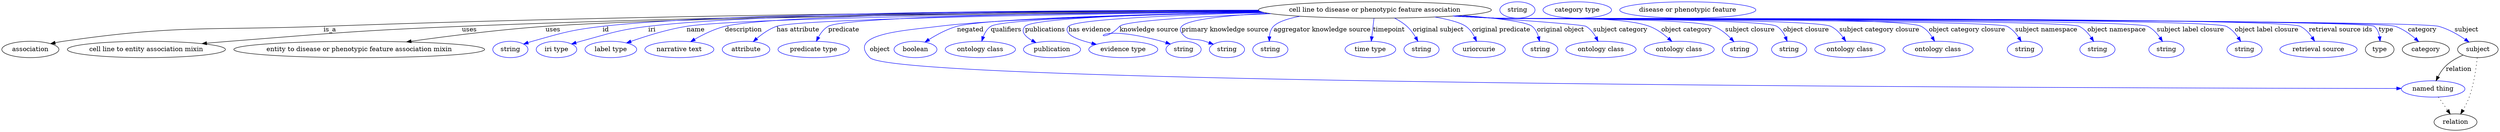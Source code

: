 digraph {
	graph [bb="0,0,5461.6,283"];
	node [label="\N"];
	"cell line to disease or phenotypic feature association"	[height=0.5,
		label="cell line to disease or phenotypic feature association",
		pos="3002.4,265",
		width=7.0771];
	association	[height=0.5,
		pos="62.394,178",
		width=1.7332];
	"cell line to disease or phenotypic feature association" -> association	[label=is_a,
		lp="716.39,221.5",
		pos="e,106.47,190.83 2747.9,263.68 2323.7,262.34 1445.2,256.18 702.39,229 449.25,219.74 384,232.97 133.39,196 127.91,195.19 122.22,194.16 \
116.57,193.01"];
	"cell line to entity association mixin"	[height=0.5,
		pos="315.39,178",
		width=4.8024];
	"cell line to disease or phenotypic feature association" -> "cell line to entity association mixin"	[label=uses,
		lp="1021.9,221.5",
		pos="e,437.24,190.86 2748.5,263.4 2369.1,261.62 1631.6,254.81 1005.4,229 779.33,219.68 722.94,213.86 497.39,196 481.28,194.72 464.38,\
193.28 447.63,191.79"];
	"entity to disease or phenotypic feature association mixin"	[height=0.5,
		pos="780.39,178",
		width=7.6188];
	"cell line to disease or phenotypic feature association" -> "entity to disease or phenotypic feature association mixin"	[label=uses,
		lp="1204.9,221.5",
		pos="e,884.08,194.69 2750.2,262.34 2325.3,258.99 1484,249.91 1188.4,229 1088.7,221.95 976.04,207.66 894.38,196.15"];
	id	[color=blue,
		height=0.5,
		label=string,
		pos="1111.4,178",
		width=1.0652];
	"cell line to disease or phenotypic feature association" -> id	[color=blue,
		label=id,
		lp="1320.4,221.5",
		pos="e,1140.4,189.95 2747.3,264.66 2345.4,264.68 1583,260.39 1313.4,229 1243.9,220.9 1226.7,215.06 1159.4,196 1156.3,195.12 1153.1,194.15 \
1149.9,193.12",
		style=solid];
	iri	[color=blue,
		height=0.5,
		label="iri type",
		pos="1212.4,178",
		width=1.2277];
	"cell line to disease or phenotypic feature association" -> iri	[color=blue,
		label=iri,
		lp="1421.4,221.5",
		pos="e,1245.3,190.08 2747.6,264.5 2365.9,264.21 1663.6,259.35 1413.4,229 1346.5,220.89 1330.4,213.64 1265.4,196 1262,195.09 1258.6,194.09 \
1255.1,193.06",
		style=solid];
	name	[color=blue,
		height=0.5,
		label="label type",
		pos="1331.4,178",
		width=1.5707];
	"cell line to disease or phenotypic feature association" -> name	[color=blue,
		label=name,
		lp="1517.4,221.5",
		pos="e,1365.7,192.32 2751.3,261.85 2355,257.89 1617.2,248.08 1497.4,229 1455.1,222.27 1408.5,207.57 1375.5,195.85",
		style=solid];
	description	[color=blue,
		height=0.5,
		label="narrative text",
		pos="1481.4,178",
		width=2.0943];
	"cell line to disease or phenotypic feature association" -> description	[color=blue,
		label=description,
		lp="1620.9,221.5",
		pos="e,1505.8,195.21 2748.2,263.8 2369.5,262.59 1690,256.53 1580.4,229 1557.1,223.15 1533.1,211.15 1514.5,200.37",
		style=solid];
	"has attribute"	[color=blue,
		height=0.5,
		label=attribute,
		pos="1626.4,178",
		width=1.4443];
	"cell line to disease or phenotypic feature association" -> "has attribute"	[color=blue,
		label="has attribute",
		lp="1740.4,221.5",
		pos="e,1642.3,195.4 2753.1,261.21 2387.2,256.56 1742.4,246 1693.4,229 1677.4,223.43 1662,212.51 1650,202.29",
		style=solid];
	predicate	[color=blue,
		height=0.5,
		label="predicate type",
		pos="1774.4,178",
		width=2.1665];
	"cell line to disease or phenotypic feature association" -> predicate	[color=blue,
		label=predicate,
		lp="1840.4,221.5",
		pos="e,1780.4,196.11 2749.6,262.59 2410.7,259.82 1846.7,251.81 1806.4,229 1797,223.67 1789.9,214.3 1784.8,205.1",
		style=solid];
	object	[color=blue,
		height=0.5,
		label="named thing",
		pos="5319.4,91",
		width=1.9318];
	"cell line to disease or phenotypic feature association" -> object	[color=blue,
		label=object,
		lp="1919.4,178",
		pos="e,5249.7,92.045 2757.4,260.03 2520.8,255.28 2179.4,245.8 2047.4,229 1974.6,219.74 1846,212.4 1897.4,160 1957.8,98.35 4730.2,92.593 \
5239.5,92.055",
		style=solid];
	negated	[color=blue,
		height=0.5,
		label=boolean,
		pos="1997.4,178",
		width=1.2999];
	"cell line to disease or phenotypic feature association" -> negated	[color=blue,
		label=negated,
		lp="2116.4,221.5",
		pos="e,2018.3,194.38 2755.7,260.46 2506.7,255.94 2150,246.52 2087.4,229 2065.9,222.99 2044,210.95 2027.1,200.18",
		style=solid];
	qualifiers	[color=blue,
		height=0.5,
		label="ontology class",
		pos="2138.4,178",
		width=2.1304];
	"cell line to disease or phenotypic feature association" -> qualifiers	[color=blue,
		label=qualifiers,
		lp="2194.9,221.5",
		pos="e,2141.6,196.4 2757.4,260.01 2518,255.17 2186,245.52 2161.4,229 2153.4,223.66 2148.2,214.84 2144.7,206.08",
		style=solid];
	publications	[color=blue,
		height=0.5,
		label=publication,
		pos="2295.4,178",
		width=1.7332];
	"cell line to disease or phenotypic feature association" -> publications	[color=blue,
		label=publications,
		lp="2280.4,221.5",
		pos="e,2260.3,192.96 2754.4,260.8 2537.6,256.75 2254.4,247.86 2236.4,229 2225.9,217.96 2236.3,206.87 2251.2,197.94",
		style=solid];
	"has evidence"	[color=blue,
		height=0.5,
		label="evidence type",
		pos="2451.4,178",
		width=2.0943];
	"cell line to disease or phenotypic feature association" -> "has evidence"	[color=blue,
		label="has evidence",
		lp="2377.9,221.5",
		pos="e,2392.4,189.32 2761.2,259.15 2575,254.18 2346.5,244.89 2331.4,229 2326.8,224.16 2327.4,219.33 2331.4,214 2338.2,204.89 2359.6,197.36 \
2382.5,191.65",
		style=solid];
	"knowledge source"	[color=blue,
		height=0.5,
		label=string,
		pos="2583.4,178",
		width=1.0652];
	"cell line to disease or phenotypic feature association" -> "knowledge source"	[color=blue,
		label="knowledge source",
		lp="2507.9,221.5",
		pos="e,2554.7,189.94 2775.2,256.83 2625.6,250.96 2455.2,241.57 2443.4,229 2396.1,178.66 2369.1,241.46 2535.4,196 2538.5,195.14 2541.8,\
194.17 2545,193.14",
		style=solid];
	"primary knowledge source"	[color=blue,
		height=0.5,
		label=string,
		pos="2678.4,178",
		width=1.0652];
	"cell line to disease or phenotypic feature association" -> "primary knowledge source"	[color=blue,
		label="primary knowledge source",
		lp="2674.4,221.5",
		pos="e,2648.7,189.52 2768.3,257.84 2678.3,253 2593.6,244.38 2579.4,229 2574.9,224.1 2575.5,219.44 2579.4,214 2593.3,194.38 2607.7,204.01 \
2630.4,196 2633.3,194.99 2636.2,193.94 2639.2,192.88",
		style=solid];
	"aggregator knowledge source"	[color=blue,
		height=0.5,
		label=string,
		pos="2773.4,178",
		width=1.0652];
	"cell line to disease or phenotypic feature association" -> "aggregator knowledge source"	[color=blue,
		label="aggregator knowledge source",
		lp="2886.9,221.5",
		pos="e,2771.1,196.06 2838.2,251.22 2812,246.12 2790.2,238.98 2780.4,229 2774.5,223.02 2772.1,214.53 2771.3,206.24",
		style=solid];
	timepoint	[color=blue,
		height=0.5,
		label="time type",
		pos="2992.4,178",
		width=1.5346];
	"cell line to disease or phenotypic feature association" -> timepoint	[color=blue,
		label=timepoint,
		lp="3033.4,221.5",
		pos="e,2994.4,196.18 3000.4,246.8 2999,235.16 2997.2,219.55 2995.6,206.24",
		style=solid];
	"original subject"	[color=blue,
		height=0.5,
		label=string,
		pos="3104.4,178",
		width=1.0652];
	"cell line to disease or phenotypic feature association" -> "original subject"	[color=blue,
		label="original subject",
		lp="3141.4,221.5",
		pos="e,3096.5,195.95 3045.1,247.24 3054.7,242.26 3064.4,236.18 3072.4,229 3079.9,222.22 3086.4,213.26 3091.5,204.8",
		style=solid];
	"original predicate"	[color=blue,
		height=0.5,
		label=uriorcurie,
		pos="3230.4,178",
		width=1.5887];
	"cell line to disease or phenotypic feature association" -> "original predicate"	[color=blue,
		label="original predicate",
		lp="3278.9,221.5",
		pos="e,3224.8,196.02 3133.3,249.53 3162.8,244.34 3189.1,237.59 3201.4,229 3209.7,223.18 3216,214.13 3220.6,205.32",
		style=solid];
	"original object"	[color=blue,
		height=0.5,
		label=string,
		pos="3364.4,178",
		width=1.0652];
	"cell line to disease or phenotypic feature association" -> "original object"	[color=blue,
		label="original object",
		lp="3408.9,221.5",
		pos="e,3362.8,196.08 3193.9,253.06 3265.7,247.34 3333.2,239.35 3346.4,229 3353.6,223.37 3357.9,214.59 3360.5,205.96",
		style=solid];
	"subject category"	[color=blue,
		height=0.5,
		label="ontology class",
		pos="3497.4,178",
		width=2.1304];
	"cell line to disease or phenotypic feature association" -> "subject category"	[color=blue,
		label="subject category",
		lp="3539.9,221.5",
		pos="e,3490.9,195.95 3181.8,252.21 3308.9,243.56 3458.1,232.72 3464.4,229 3473.8,223.46 3481.1,214.06 3486.3,204.89",
		style=solid];
	"object category"	[color=blue,
		height=0.5,
		label="ontology class",
		pos="3668.4,178",
		width=2.1304];
	"cell line to disease or phenotypic feature association" -> "object category"	[color=blue,
		label="object category",
		lp="3684.9,221.5",
		pos="e,3652.5,195.74 3181.7,252.19 3210,250.4 3239,248.61 3266.4,247 3341.3,242.59 3533.1,255.03 3603.4,229 3618.8,223.3 3633.5,212.58 \
3645,202.52",
		style=solid];
	"subject closure"	[color=blue,
		height=0.5,
		label=string,
		pos="3801.4,178",
		width=1.0652];
	"cell line to disease or phenotypic feature association" -> "subject closure"	[color=blue,
		label="subject closure",
		lp="3823.9,221.5",
		pos="e,3788.3,195.31 3178.8,251.99 3208.1,250.18 3238.1,248.44 3266.4,247 3319.5,244.29 3695,248.66 3744.4,229 3758.4,223.41 3771.3,212.79 \
3781.3,202.77",
		style=solid];
	"object closure"	[color=blue,
		height=0.5,
		label=string,
		pos="3909.4,178",
		width=1.0652];
	"cell line to disease or phenotypic feature association" -> "object closure"	[color=blue,
		label="object closure",
		lp="3946.4,221.5",
		pos="e,3905,196.03 3177,251.89 3206.8,250.07 3237.5,248.35 3266.4,247 3300.6,245.4 3853.3,246.97 3882.4,229 3891,223.68 3897.1,214.57 \
3901.2,205.57",
		style=solid];
	"subject category closure"	[color=blue,
		height=0.5,
		label="ontology class",
		pos="4042.4,178",
		width=2.1304];
	"cell line to disease or phenotypic feature association" -> "subject category closure"	[color=blue,
		label="subject category closure",
		lp="4106.9,221.5",
		pos="e,4033.1,196.26 3176.3,251.82 3206.3,249.99 3237.3,248.29 3266.4,247 3307.1,245.19 3963.6,246.68 4000.4,229 4011.3,223.73 4020.5,\
214.11 4027.4,204.7",
		style=solid];
	"object category closure"	[color=blue,
		height=0.5,
		label="ontology class",
		pos="4235.4,178",
		width=2.1304];
	"cell line to disease or phenotypic feature association" -> "object category closure"	[color=blue,
		label="object category closure",
		lp="4298.9,221.5",
		pos="e,4227.8,196.22 3175.2,251.75 3205.6,249.92 3236.9,248.23 3266.4,247 3318.1,244.84 4152.4,252.75 4198.4,229 4208.6,223.74 4216.7,\
214.26 4222.7,204.95",
		style=solid];
	"subject namespace"	[color=blue,
		height=0.5,
		label=string,
		pos="4425.4,178",
		width=1.0652];
	"cell line to disease or phenotypic feature association" -> "subject namespace"	[color=blue,
		label="subject namespace",
		lp="4472.4,221.5",
		pos="e,4417.4,195.77 3174.5,251.71 3205.1,249.87 3236.7,248.19 3266.4,247 3297.5,245.75 4358.5,242.88 4386.4,229 4397.1,223.66 4405.8,\
213.84 4412.2,204.31",
		style=solid];
	"object namespace"	[color=blue,
		height=0.5,
		label=string,
		pos="4584.4,178",
		width=1.0652];
	"cell line to disease or phenotypic feature association" -> "object namespace"	[color=blue,
		label="object namespace",
		lp="4626.4,221.5",
		pos="e,4576.1,195.79 3174.2,251.68 3204.9,249.84 3236.6,248.17 3266.4,247 3301.9,245.61 4512.5,244.6 4544.4,229 4555.3,223.69 4564.1,\
213.87 4570.7,204.33",
		style=solid];
	"subject label closure"	[color=blue,
		height=0.5,
		label=string,
		pos="4735.4,178",
		width=1.0652];
	"cell line to disease or phenotypic feature association" -> "subject label closure"	[color=blue,
		label="subject label closure",
		lp="4788.4,221.5",
		pos="e,4726.8,195.8 3173.8,251.67 3204.6,249.82 3236.4,248.15 3266.4,247 3306,245.47 4658.6,246.19 4694.4,229 4705.4,223.71 4714.4,213.9 \
4721.2,204.35",
		style=solid];
	"object label closure"	[color=blue,
		height=0.5,
		label=string,
		pos="4906.4,178",
		width=1.0652];
	"cell line to disease or phenotypic feature association" -> "object label closure"	[color=blue,
		label="object label closure",
		lp="4954.9,221.5",
		pos="e,4898.1,195.8 3173.5,251.66 3204.4,249.8 3236.3,248.14 3266.4,247 3310.8,245.32 4826.4,248.48 4866.4,229 4877.3,223.7 4886.1,213.89 \
4892.7,204.35",
		style=solid];
	"retrieval source ids"	[color=blue,
		height=0.5,
		label="retrieval source",
		pos="5068.4,178",
		width=2.347];
	"cell line to disease or phenotypic feature association" -> "retrieval source ids"	[color=blue,
		label="retrieval source ids",
		lp="5116.9,221.5",
		pos="e,5059.8,196.3 3173.5,251.63 3204.4,249.78 3236.3,248.12 3266.4,247 3315.3,245.18 4984.4,250.43 5028.4,229 5039.1,223.78 5047.9,\
214.17 5054.4,204.76",
		style=solid];
	type	[height=0.5,
		pos="5202.4,178",
		width=0.86659];
	"cell line to disease or phenotypic feature association" -> type	[color=blue,
		label=type,
		lp="5216.4,221.5",
		pos="e,5203.2,196.19 3173.1,251.63 3204.1,249.77 3236.2,248.11 3266.4,247 3293.1,246.02 5169.5,245.64 5190.4,229 5197.2,223.55 5200.6,\
214.93 5202.2,206.37",
		style=solid];
	category	[height=0.5,
		pos="5303.4,178",
		width=1.4263];
	"cell line to disease or phenotypic feature association" -> category	[color=blue,
		label=category,
		lp="5295.9,221.5",
		pos="e,5287.8,195.26 3173.1,251.63 3204.1,249.77 3236.2,248.11 3266.4,247 3321.1,244.99 5184.5,246.48 5236.4,229 5252.6,223.54 5268.1,\
212.51 5280.1,202.2",
		style=solid];
	subject	[height=0.5,
		pos="5417.4,178",
		width=1.2277];
	"cell line to disease or phenotypic feature association" -> subject	[color=blue,
		label=subject,
		lp="5392.4,221.5",
		pos="e,5397.9,194.34 3173.1,251.61 3204.1,249.76 3236.2,248.1 3266.4,247 3323.7,244.91 5276.1,244.17 5331.4,229 5352.3,223.26 5373.4,\
211.1 5389.5,200.21",
		style=solid];
	relation	[height=0.5,
		pos="5368.4,18",
		width=1.2999];
	object -> relation	[pos="e,5356.9,35.705 5331,73.174 5337,64.509 5344.4,53.768 5351,44.141",
		style=dotted];
	association_type	[color=blue,
		height=0.5,
		label=string,
		pos="3313.4,265",
		width=1.0652];
	association_category	[color=blue,
		height=0.5,
		label="category type",
		pos="3444.4,265",
		width=2.0762];
	subject -> object	[label=relation,
		lp="5375.4,134.5",
		pos="e,5325.8,108.97 5384.9,165.59 5372.1,159.94 5358,152.13 5347.4,142 5340.4,135.31 5334.7,126.48 5330.3,118.1"];
	subject -> relation	[pos="e,5379.6,35.828 5416,159.99 5413.9,139.02 5409,102.55 5398.4,73 5394.9,63.258 5389.8,53.189 5384.8,44.423",
		style=dotted];
	"cell line to disease or phenotypic feature association_subject"	[color=blue,
		height=0.5,
		label="disease or phenotypic feature",
		pos="3686.4,265",
		width=4.1344];
}
